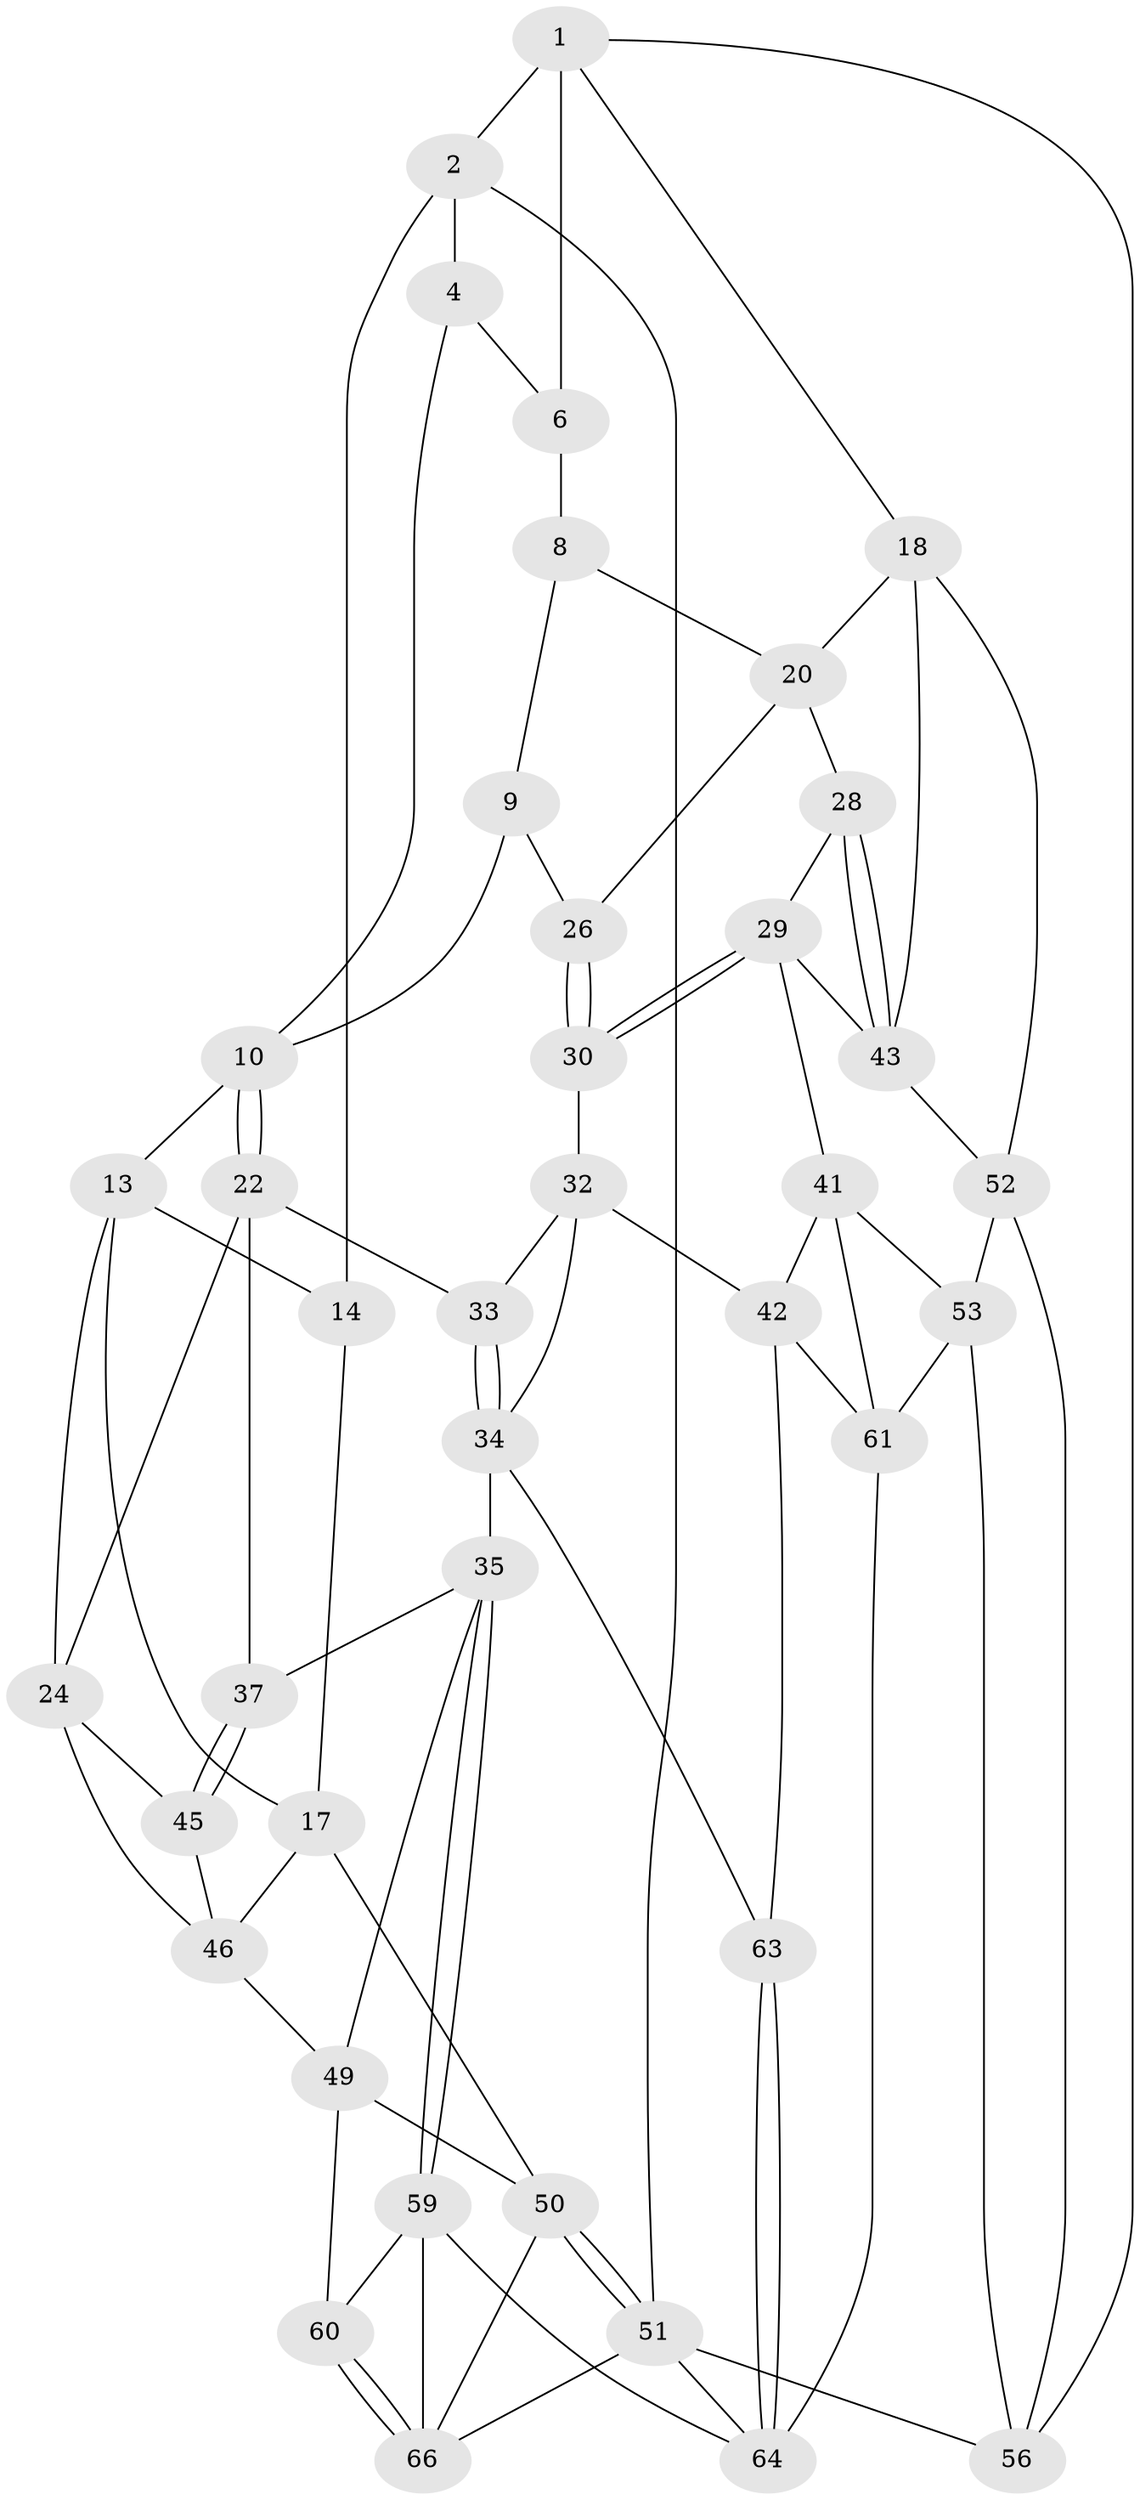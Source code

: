 // original degree distribution, {3: 0.028169014084507043, 6: 0.19718309859154928, 4: 0.23943661971830985, 5: 0.5352112676056338}
// Generated by graph-tools (version 1.1) at 2025/42/03/06/25 10:42:27]
// undirected, 40 vertices, 84 edges
graph export_dot {
graph [start="1"]
  node [color=gray90,style=filled];
  1 [pos="+0.8391328814936952+0",super="+12"];
  2 [pos="+0+0",super="+3"];
  4 [pos="+0.3993659387605935+0",super="+5"];
  6 [pos="+0.8982970809359587+0.17155253603250434",super="+7"];
  8 [pos="+0.7650601601113304+0.2571245513762348"];
  9 [pos="+0.4910223338562255+0.21071936316968815"];
  10 [pos="+0.43530893380406727+0.19271743960886395",super="+11"];
  13 [pos="+0.18557418330776615+0.23024610178706756",super="+16"];
  14 [pos="+0.07672111898670923+0.12902288275390558",super="+15"];
  17 [pos="+0+0.4182610249701388",super="+48"];
  18 [pos="+1+0.5134136352388057",super="+19"];
  20 [pos="+0.8663206278679215+0.4700399332405511",super="+21"];
  22 [pos="+0.4220760305672838+0.27349816874614113",super="+23"];
  24 [pos="+0.06164203374219357+0.44565820915334536",super="+25"];
  26 [pos="+0.696132289829477+0.3983093535367181",super="+27"];
  28 [pos="+0.8605231736916742+0.47505056046854505"];
  29 [pos="+0.7006935853202002+0.5156911524479997",super="+40"];
  30 [pos="+0.68952069105973+0.5026714305880732",super="+31"];
  32 [pos="+0.5860298264205177+0.48939406339445796",super="+38"];
  33 [pos="+0.5144180203047293+0.4497145982951122"];
  34 [pos="+0.42984803246106745+0.6830870114970131",super="+39"];
  35 [pos="+0.4199016879025773+0.6829147971748275",super="+36"];
  37 [pos="+0.344033022028758+0.6012497218078292"];
  41 [pos="+0.6530781904122405+0.6828602652803787",super="+54"];
  42 [pos="+0.6427702169300128+0.686767803017382",super="+62"];
  43 [pos="+0.7791302494381384+0.6557395653868114",super="+44"];
  45 [pos="+0.2372349522673604+0.5646676660788726"];
  46 [pos="+0.12570278299795104+0.6500374420092064",super="+47"];
  49 [pos="+0.16435918161049867+0.7285650395217049",super="+57"];
  50 [pos="+0+0.9003808059983226",super="+58"];
  51 [pos="+0+1",super="+71"];
  52 [pos="+0.9108264804605223+0.7730597623998781",super="+55"];
  53 [pos="+0.892134501971251+0.7977172214384671",super="+67"];
  56 [pos="+1+1"];
  59 [pos="+0.3361757940215307+0.8607732812236787",super="+65"];
  60 [pos="+0.2514186045182297+0.8469281239883248"];
  61 [pos="+0.8031696728251161+0.8643389053270202",super="+68"];
  63 [pos="+0.5823466268725987+1"];
  64 [pos="+0.5611871641806638+1",super="+69"];
  66 [pos="+0.15624029373851078+0.941313545623052",super="+70"];
  1 -- 2;
  1 -- 6 [weight=2];
  1 -- 56;
  1 -- 18;
  2 -- 51;
  2 -- 4;
  2 -- 14 [weight=2];
  4 -- 10;
  4 -- 6;
  6 -- 8;
  8 -- 9;
  8 -- 20;
  9 -- 10;
  9 -- 26;
  10 -- 22;
  10 -- 22;
  10 -- 13;
  13 -- 14;
  13 -- 24;
  13 -- 17;
  14 -- 17;
  17 -- 50;
  17 -- 46;
  18 -- 20;
  18 -- 52;
  18 -- 43;
  20 -- 28;
  20 -- 26;
  22 -- 33;
  22 -- 24;
  22 -- 37;
  24 -- 45;
  24 -- 46;
  26 -- 30 [weight=2];
  26 -- 30;
  28 -- 29;
  28 -- 43;
  28 -- 43;
  29 -- 30;
  29 -- 30;
  29 -- 41;
  29 -- 43;
  30 -- 32;
  32 -- 33;
  32 -- 34;
  32 -- 42;
  33 -- 34;
  33 -- 34;
  34 -- 35;
  34 -- 63;
  35 -- 59;
  35 -- 59;
  35 -- 49;
  35 -- 37;
  37 -- 45;
  37 -- 45;
  41 -- 42;
  41 -- 61;
  41 -- 53;
  42 -- 61;
  42 -- 63;
  43 -- 52;
  45 -- 46;
  46 -- 49;
  49 -- 60;
  49 -- 50;
  50 -- 51;
  50 -- 51;
  50 -- 66;
  51 -- 56;
  51 -- 66;
  51 -- 64;
  52 -- 53;
  52 -- 56;
  53 -- 56;
  53 -- 61;
  59 -- 60;
  59 -- 64;
  59 -- 66;
  60 -- 66;
  60 -- 66;
  61 -- 64;
  63 -- 64;
  63 -- 64;
}
